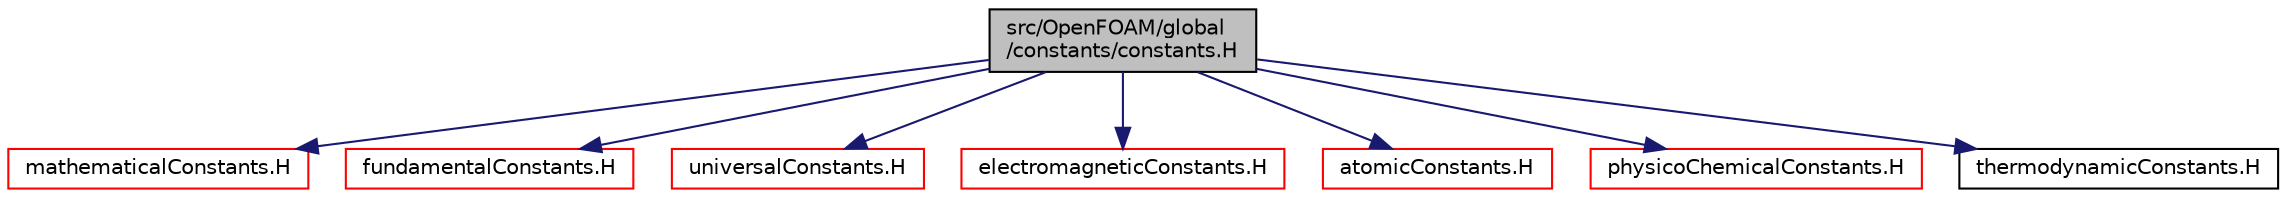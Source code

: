 digraph "src/OpenFOAM/global/constants/constants.H"
{
  bgcolor="transparent";
  edge [fontname="Helvetica",fontsize="10",labelfontname="Helvetica",labelfontsize="10"];
  node [fontname="Helvetica",fontsize="10",shape=record];
  Node1 [label="src/OpenFOAM/global\l/constants/constants.H",height=0.2,width=0.4,color="black", fillcolor="grey75", style="filled", fontcolor="black"];
  Node1 -> Node2 [color="midnightblue",fontsize="10",style="solid",fontname="Helvetica"];
  Node2 [label="mathematicalConstants.H",height=0.2,width=0.4,color="red",URL="$a08490.html"];
  Node1 -> Node3 [color="midnightblue",fontsize="10",style="solid",fontname="Helvetica"];
  Node3 [label="fundamentalConstants.H",height=0.2,width=0.4,color="red",URL="$a08489.html",tooltip="Fundamental dimensioned constants. "];
  Node1 -> Node4 [color="midnightblue",fontsize="10",style="solid",fontname="Helvetica"];
  Node4 [label="universalConstants.H",height=0.2,width=0.4,color="red",URL="$a08496.html"];
  Node1 -> Node5 [color="midnightblue",fontsize="10",style="solid",fontname="Helvetica"];
  Node5 [label="electromagneticConstants.H",height=0.2,width=0.4,color="red",URL="$a08487.html"];
  Node1 -> Node6 [color="midnightblue",fontsize="10",style="solid",fontname="Helvetica"];
  Node6 [label="atomicConstants.H",height=0.2,width=0.4,color="red",URL="$a08481.html"];
  Node1 -> Node7 [color="midnightblue",fontsize="10",style="solid",fontname="Helvetica"];
  Node7 [label="physicoChemicalConstants.H",height=0.2,width=0.4,color="red",URL="$a08492.html"];
  Node1 -> Node8 [color="midnightblue",fontsize="10",style="solid",fontname="Helvetica"];
  Node8 [label="thermodynamicConstants.H",height=0.2,width=0.4,color="black",URL="$a08494.html"];
}
